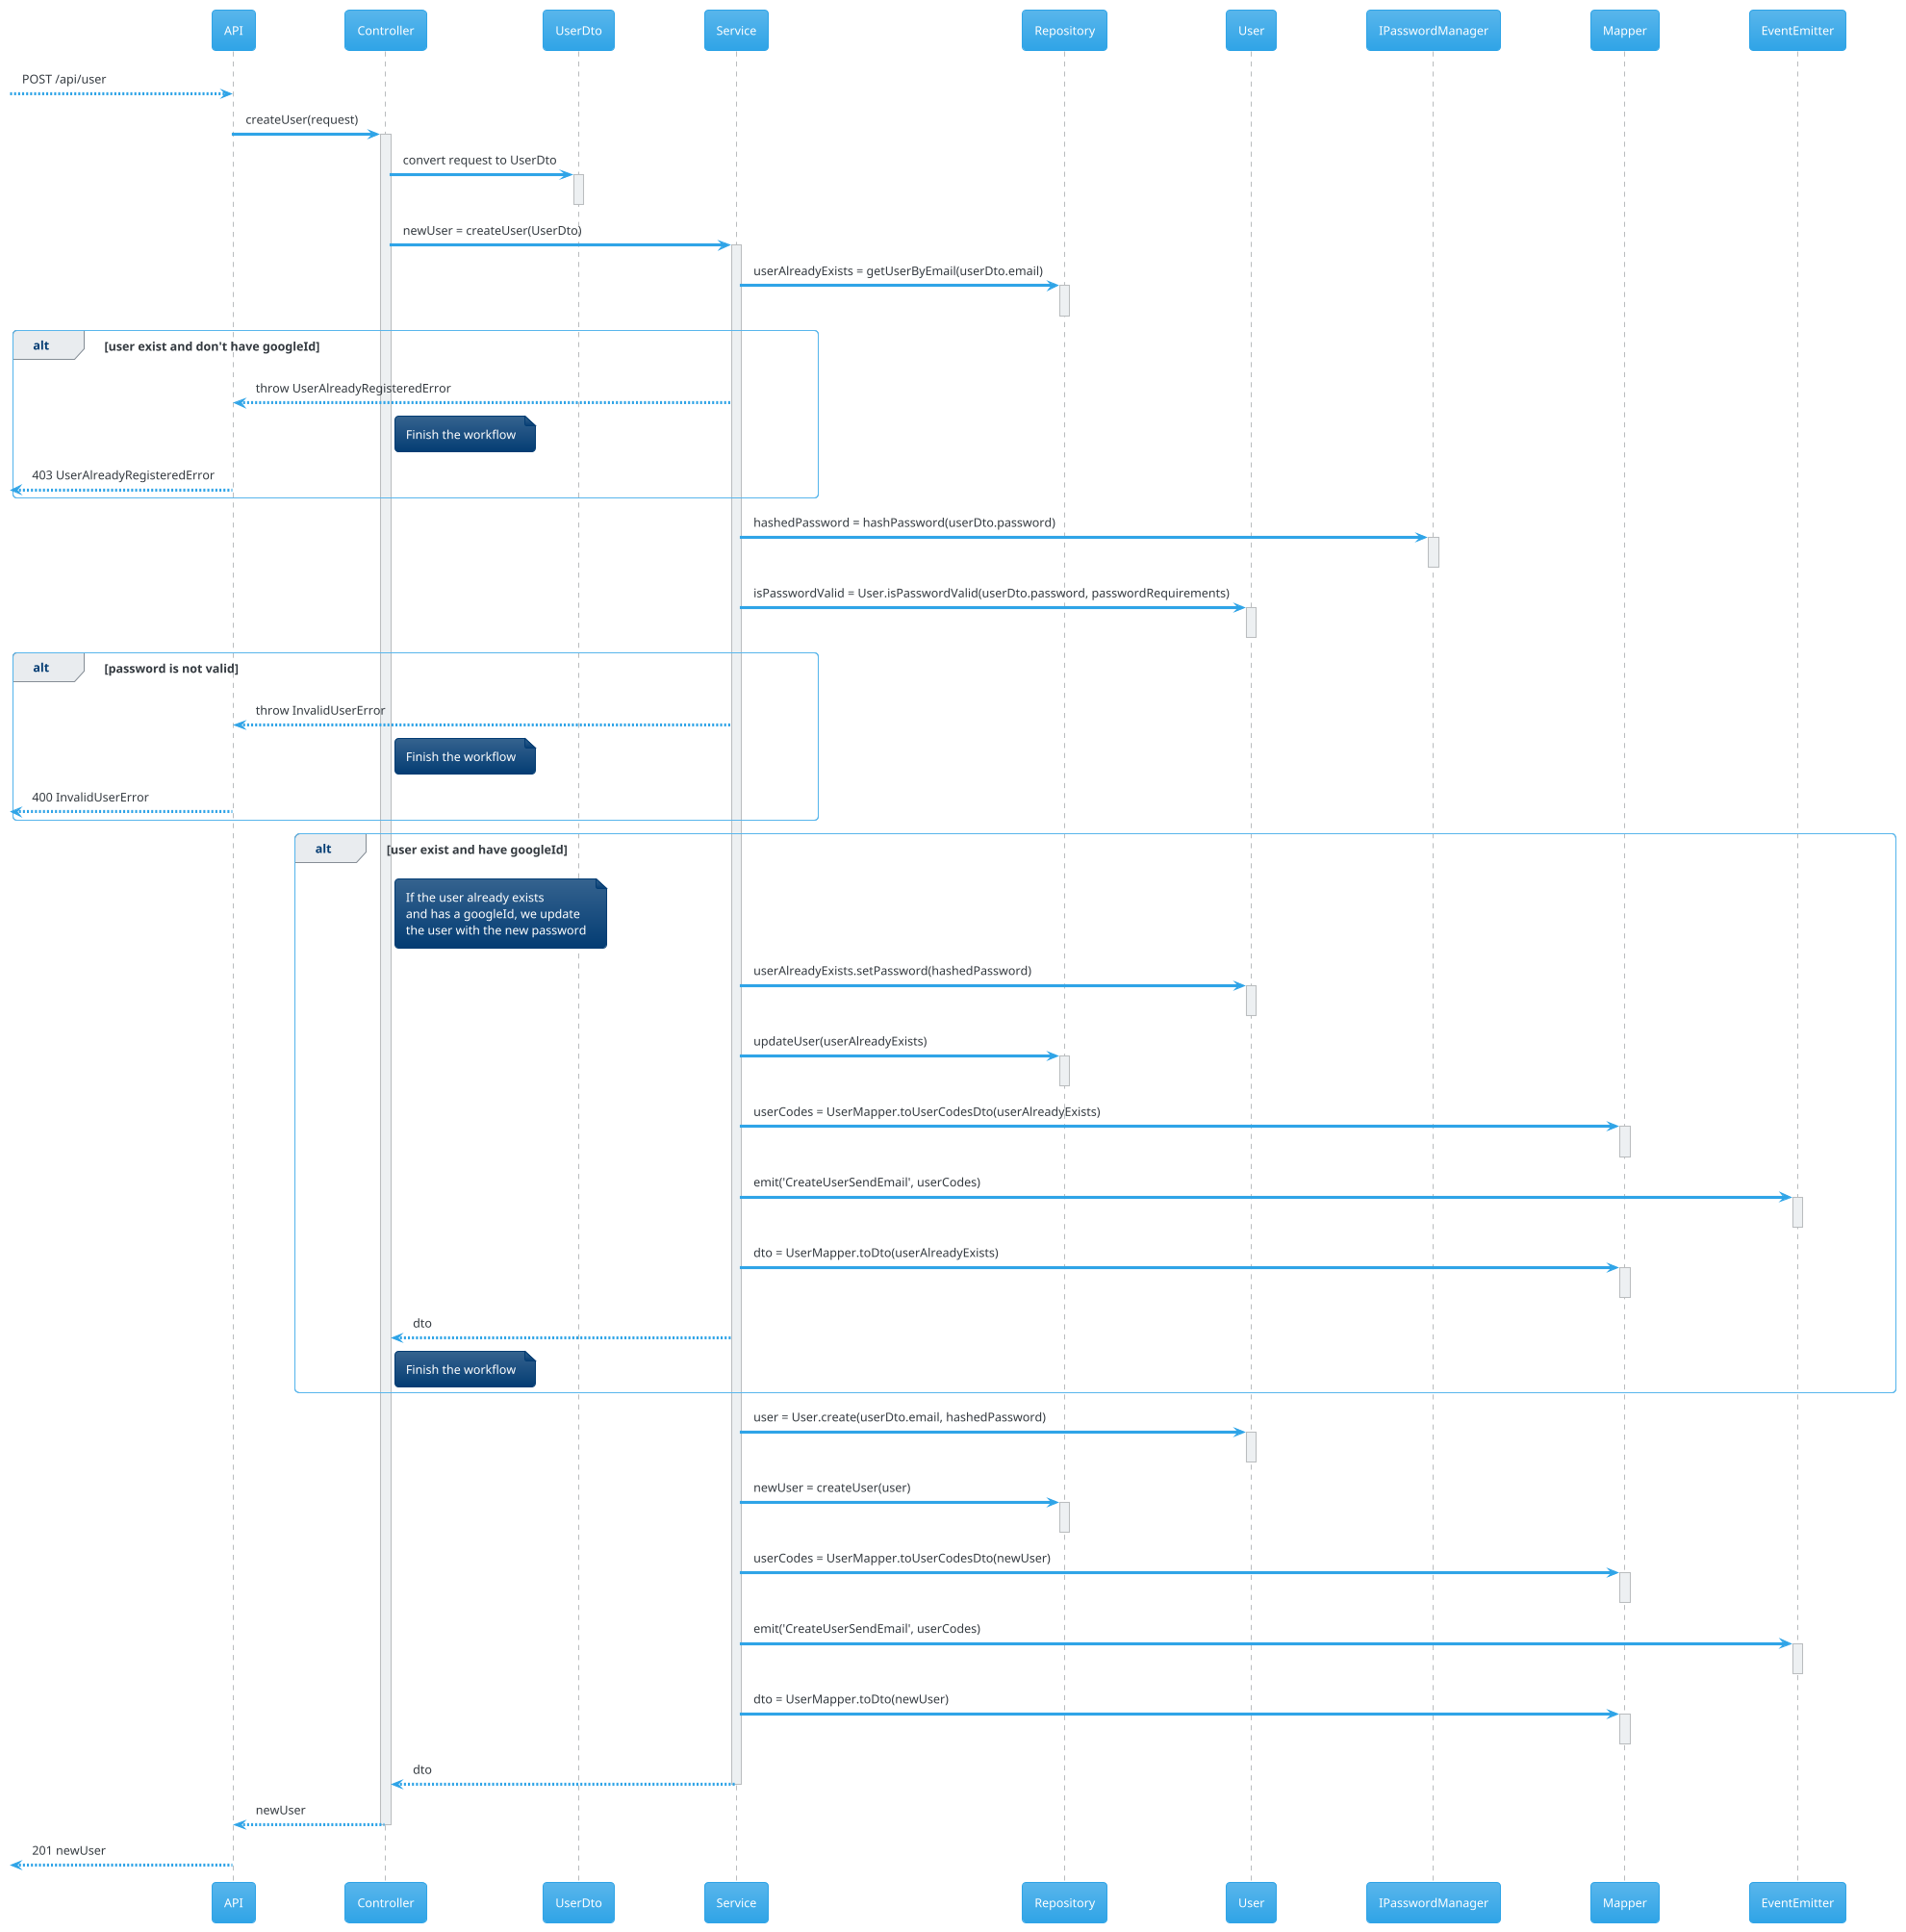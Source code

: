 @startuml
!theme cerulean
participant "API" as API
participant "Controller" as Ctrl
participant "UserDto" as Dto
participant "Service" as Service
participant "Repository" as Repo
participant "User" as User
participant "IPasswordManager" as PassManager
participant "Mapper" as Mapper
participant "EventEmitter" as Emitter

--> API: POST /api/user
API -> Ctrl: createUser(request)
activate Ctrl
Ctrl -> Dto: convert request to UserDto
activate Dto
deactivate Dto
Ctrl -> Service: newUser = createUser(UserDto)
activate Service
Service -> Repo: userAlreadyExists = getUserByEmail(userDto.email)
activate Repo
deactivate Repo
alt user exist and don't have googleId
    Service --> API: throw UserAlreadyRegisteredError
    note right of Ctrl
        Finish the workflow
    end note
    <-- API: 403 UserAlreadyRegisteredError
end
Service -> PassManager: hashedPassword = hashPassword(userDto.password)
activate PassManager
deactivate PassManager

Service -> User: isPasswordValid = User.isPasswordValid(userDto.password, passwordRequirements)
activate User
deactivate User

alt password is not valid
    Service --> API: throw InvalidUserError
    note right of Ctrl
        Finish the workflow
    end note
    <-- API: 400 InvalidUserError
end

alt user exist and have googleId
    note right of Ctrl
        If the user already exists
        and has a googleId, we update
        the user with the new password
    end note

    Service -> User: userAlreadyExists.setPassword(hashedPassword)
    activate User
    deactivate User
    Service -> Repo: updateUser(userAlreadyExists)
    activate Repo
    deactivate Repo
    Service -> Mapper: userCodes = UserMapper.toUserCodesDto(userAlreadyExists)
    activate Mapper
    deactivate Mapper
    Service -> Emitter: emit('CreateUserSendEmail', userCodes)
    activate Emitter
    deactivate Emitter
    Service -> Mapper: dto = UserMapper.toDto(userAlreadyExists)
    activate Mapper
    deactivate Mapper
    Service --> Ctrl: dto
    note right of Ctrl
        Finish the workflow
    end note
end

Service -> User: user = User.create(userDto.email, hashedPassword)
activate User
deactivate User
Service -> Repo: newUser = createUser(user)
activate Repo
deactivate Repo
Service -> Mapper: userCodes = UserMapper.toUserCodesDto(newUser)
activate Mapper
deactivate Mapper
Service -> Emitter: emit('CreateUserSendEmail', userCodes)
activate Emitter
deactivate Emitter
Service -> Mapper: dto = UserMapper.toDto(newUser)
activate Mapper
deactivate Mapper
Service --> Ctrl: dto
deactivate Service
Ctrl --> API: newUser
deactivate Ctrl
<-- API : 201 newUser



@enduml